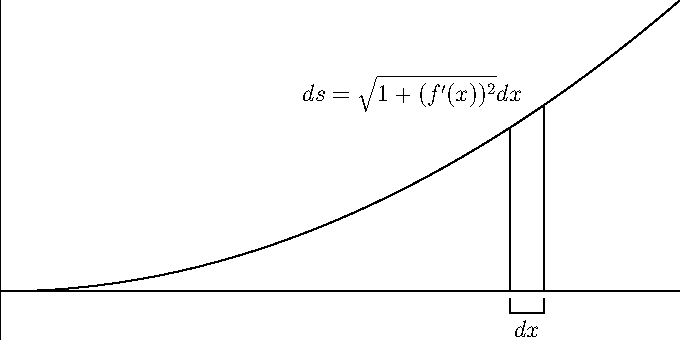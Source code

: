 size(12cm,6cm,IgnoreAspect);
import graph;
xaxis();
yaxis();

real f(real x) {return x^2/10;}

draw(graph(f,0,2));

draw((1.5,0)--(1.5,0.225));
draw((1.6,0)--(1.6,0.256));
draw((1.5,-0.01)--(1.5,-0.03)--(1.6,-0.03)--(1.6,-0.01));

label("$dx$",(1.55,-0.03),S);

label("$ds = \sqrt{1 + (f^\prime(x))^2} dx$",(1.55,0.24),NW);
